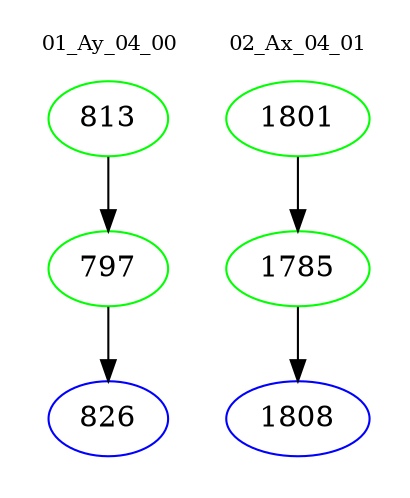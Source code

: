 digraph{
subgraph cluster_0 {
color = white
label = "01_Ay_04_00";
fontsize=10;
T0_813 [label="813", color="green"]
T0_813 -> T0_797 [color="black"]
T0_797 [label="797", color="green"]
T0_797 -> T0_826 [color="black"]
T0_826 [label="826", color="blue"]
}
subgraph cluster_1 {
color = white
label = "02_Ax_04_01";
fontsize=10;
T1_1801 [label="1801", color="green"]
T1_1801 -> T1_1785 [color="black"]
T1_1785 [label="1785", color="green"]
T1_1785 -> T1_1808 [color="black"]
T1_1808 [label="1808", color="blue"]
}
}
